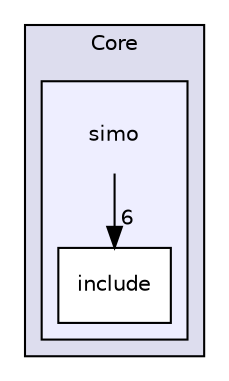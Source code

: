 digraph "Core/simo" {
  compound=true
  node [ fontsize="10", fontname="Helvetica"];
  edge [ labelfontsize="10", labelfontname="Helvetica"];
  subgraph clusterdir_c6310732a22f63c0c2fc5595561e68f1 {
    graph [ bgcolor="#ddddee", pencolor="black", label="Core" fontname="Helvetica", fontsize="10", URL="dir_c6310732a22f63c0c2fc5595561e68f1.html"]
  subgraph clusterdir_1ffac0d2630f4824660dea6691be9d7f {
    graph [ bgcolor="#eeeeff", pencolor="black", label="" URL="dir_1ffac0d2630f4824660dea6691be9d7f.html"];
    dir_1ffac0d2630f4824660dea6691be9d7f [shape=plaintext label="simo"];
    dir_51ae6caf7e11bae481ee121923f41a47 [shape=box label="include" color="black" fillcolor="white" style="filled" URL="dir_51ae6caf7e11bae481ee121923f41a47.html"];
  }
  }
  dir_1ffac0d2630f4824660dea6691be9d7f->dir_51ae6caf7e11bae481ee121923f41a47 [headlabel="6", labeldistance=1.5 headhref="dir_000001_000002.html"];
}
